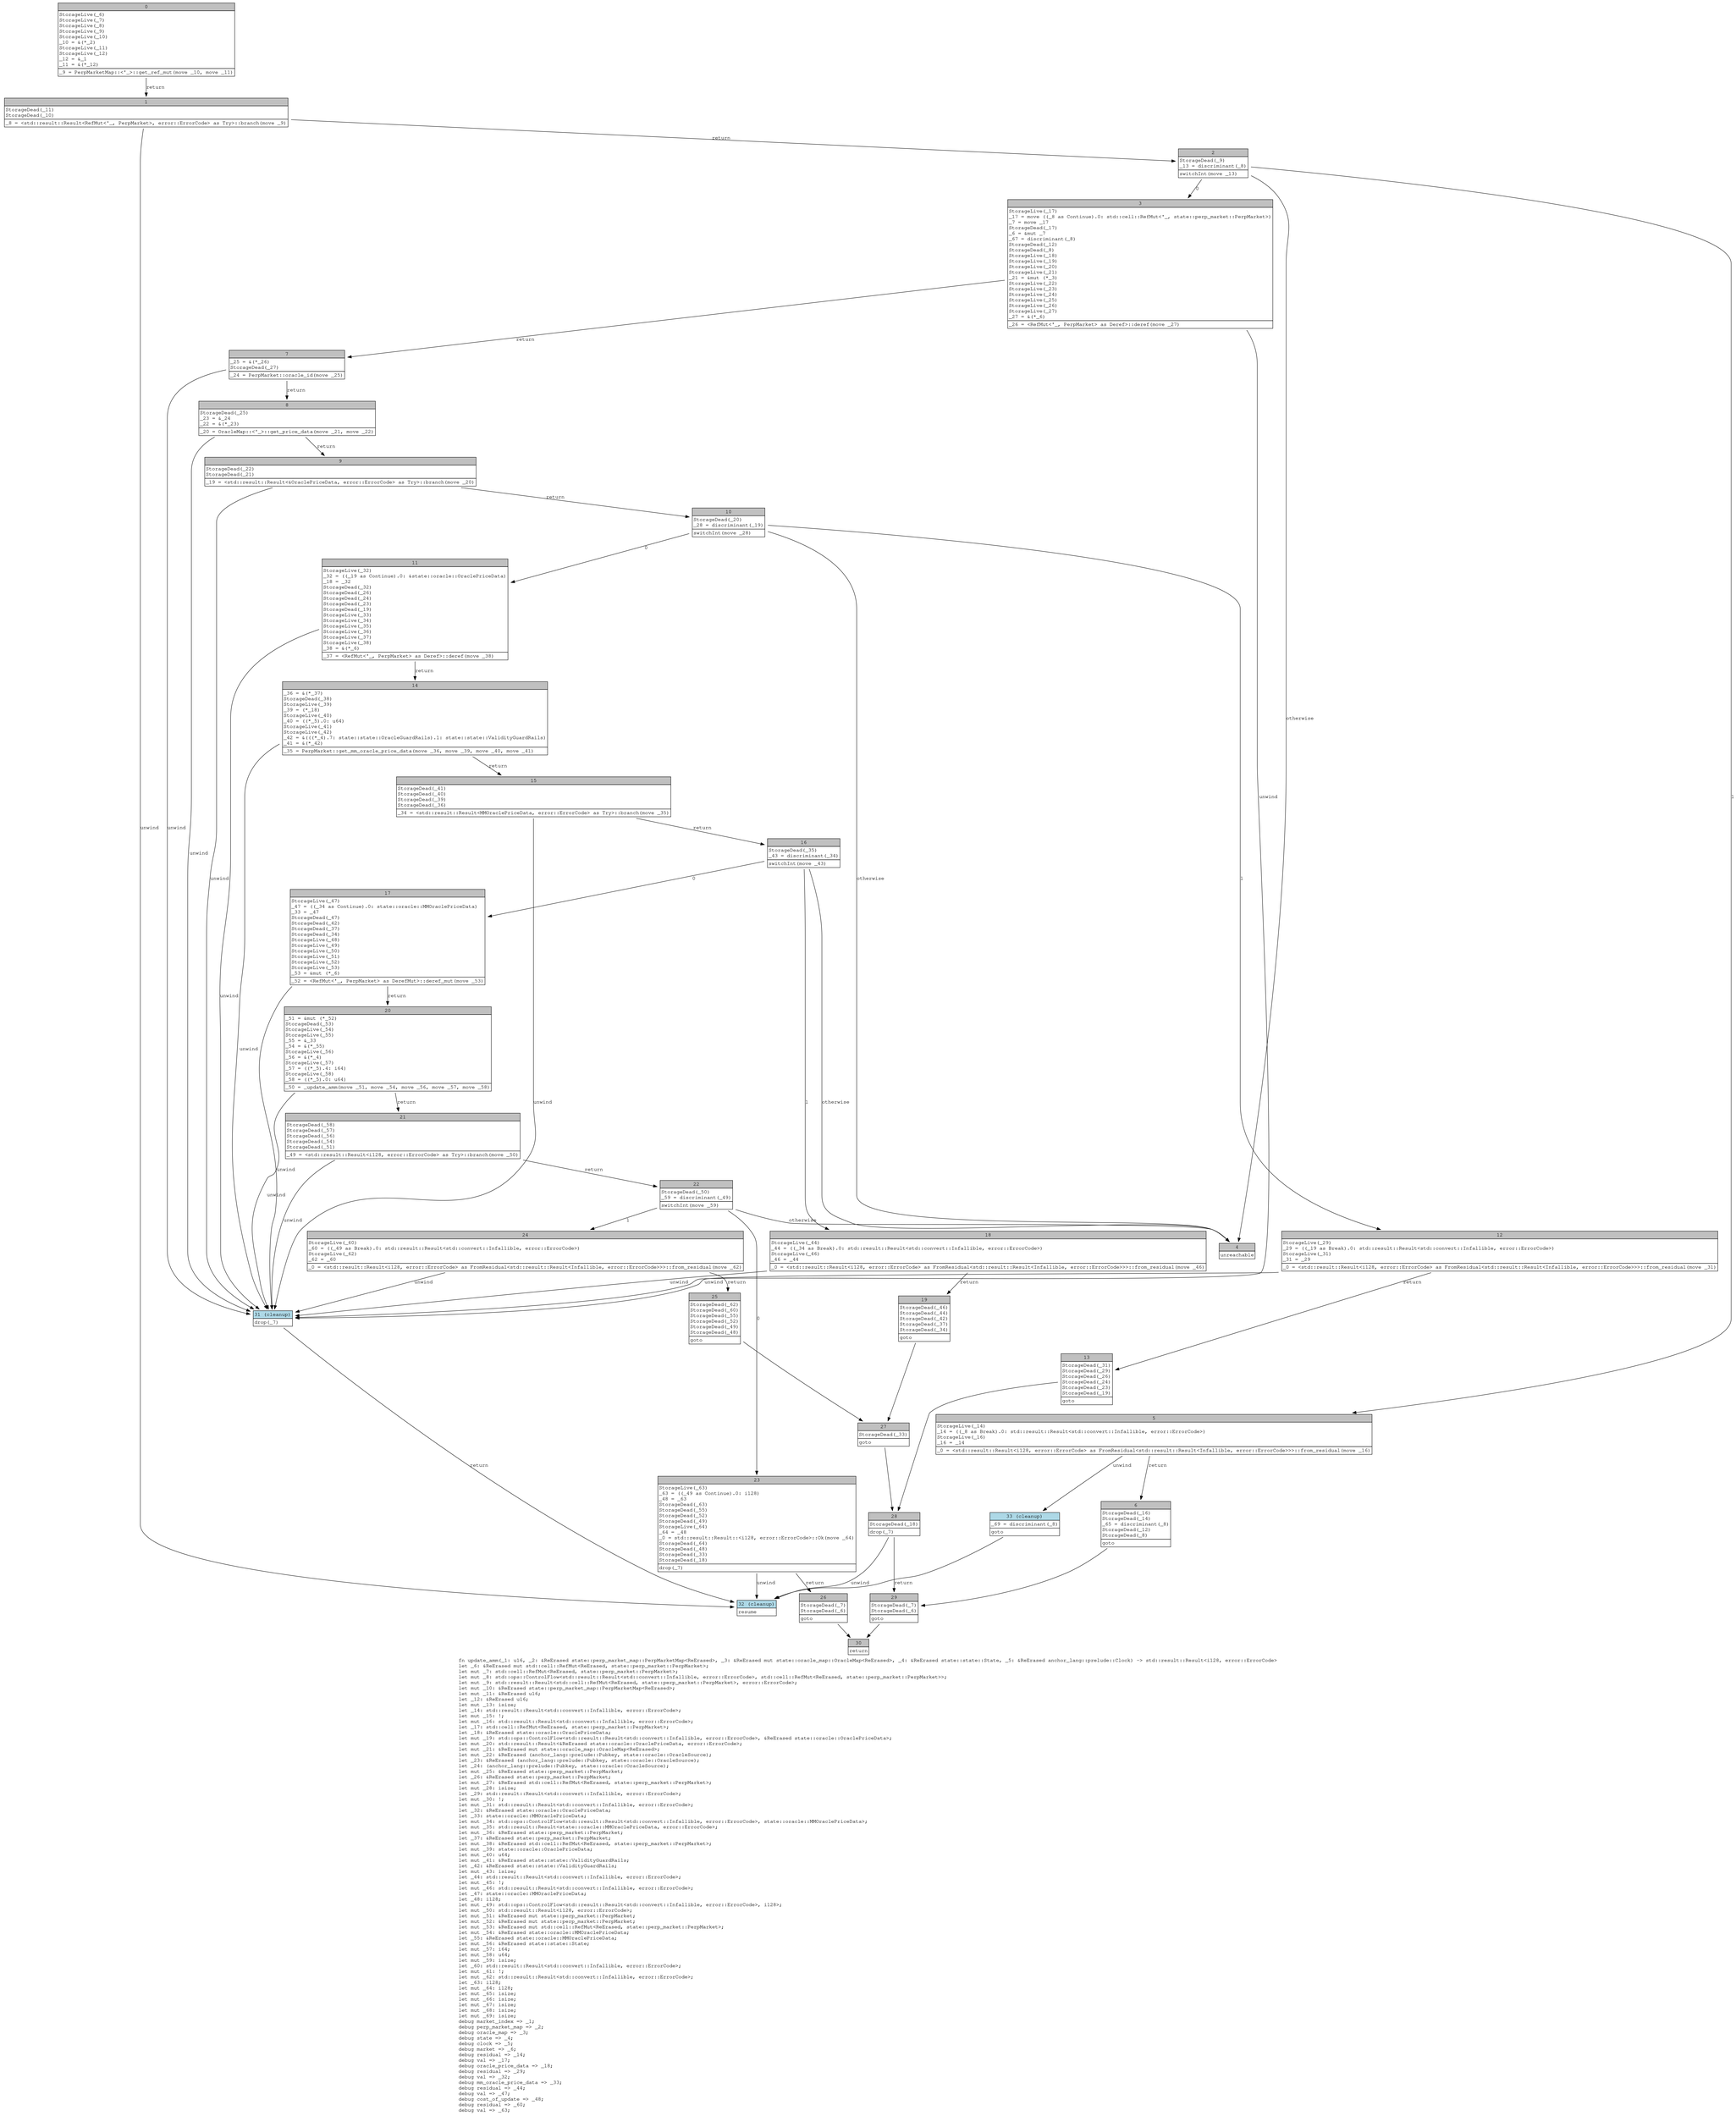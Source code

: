 digraph Mir_0_744 {
    graph [fontname="Courier, monospace"];
    node [fontname="Courier, monospace"];
    edge [fontname="Courier, monospace"];
    label=<fn update_amm(_1: u16, _2: &amp;ReErased state::perp_market_map::PerpMarketMap&lt;ReErased&gt;, _3: &amp;ReErased mut state::oracle_map::OracleMap&lt;ReErased&gt;, _4: &amp;ReErased state::state::State, _5: &amp;ReErased anchor_lang::prelude::Clock) -&gt; std::result::Result&lt;i128, error::ErrorCode&gt;<br align="left"/>let _6: &amp;ReErased mut std::cell::RefMut&lt;ReErased, state::perp_market::PerpMarket&gt;;<br align="left"/>let mut _7: std::cell::RefMut&lt;ReErased, state::perp_market::PerpMarket&gt;;<br align="left"/>let mut _8: std::ops::ControlFlow&lt;std::result::Result&lt;std::convert::Infallible, error::ErrorCode&gt;, std::cell::RefMut&lt;ReErased, state::perp_market::PerpMarket&gt;&gt;;<br align="left"/>let mut _9: std::result::Result&lt;std::cell::RefMut&lt;ReErased, state::perp_market::PerpMarket&gt;, error::ErrorCode&gt;;<br align="left"/>let mut _10: &amp;ReErased state::perp_market_map::PerpMarketMap&lt;ReErased&gt;;<br align="left"/>let mut _11: &amp;ReErased u16;<br align="left"/>let _12: &amp;ReErased u16;<br align="left"/>let mut _13: isize;<br align="left"/>let _14: std::result::Result&lt;std::convert::Infallible, error::ErrorCode&gt;;<br align="left"/>let mut _15: !;<br align="left"/>let mut _16: std::result::Result&lt;std::convert::Infallible, error::ErrorCode&gt;;<br align="left"/>let _17: std::cell::RefMut&lt;ReErased, state::perp_market::PerpMarket&gt;;<br align="left"/>let _18: &amp;ReErased state::oracle::OraclePriceData;<br align="left"/>let mut _19: std::ops::ControlFlow&lt;std::result::Result&lt;std::convert::Infallible, error::ErrorCode&gt;, &amp;ReErased state::oracle::OraclePriceData&gt;;<br align="left"/>let mut _20: std::result::Result&lt;&amp;ReErased state::oracle::OraclePriceData, error::ErrorCode&gt;;<br align="left"/>let mut _21: &amp;ReErased mut state::oracle_map::OracleMap&lt;ReErased&gt;;<br align="left"/>let mut _22: &amp;ReErased (anchor_lang::prelude::Pubkey, state::oracle::OracleSource);<br align="left"/>let _23: &amp;ReErased (anchor_lang::prelude::Pubkey, state::oracle::OracleSource);<br align="left"/>let _24: (anchor_lang::prelude::Pubkey, state::oracle::OracleSource);<br align="left"/>let mut _25: &amp;ReErased state::perp_market::PerpMarket;<br align="left"/>let _26: &amp;ReErased state::perp_market::PerpMarket;<br align="left"/>let mut _27: &amp;ReErased std::cell::RefMut&lt;ReErased, state::perp_market::PerpMarket&gt;;<br align="left"/>let mut _28: isize;<br align="left"/>let _29: std::result::Result&lt;std::convert::Infallible, error::ErrorCode&gt;;<br align="left"/>let mut _30: !;<br align="left"/>let mut _31: std::result::Result&lt;std::convert::Infallible, error::ErrorCode&gt;;<br align="left"/>let _32: &amp;ReErased state::oracle::OraclePriceData;<br align="left"/>let _33: state::oracle::MMOraclePriceData;<br align="left"/>let mut _34: std::ops::ControlFlow&lt;std::result::Result&lt;std::convert::Infallible, error::ErrorCode&gt;, state::oracle::MMOraclePriceData&gt;;<br align="left"/>let mut _35: std::result::Result&lt;state::oracle::MMOraclePriceData, error::ErrorCode&gt;;<br align="left"/>let mut _36: &amp;ReErased state::perp_market::PerpMarket;<br align="left"/>let _37: &amp;ReErased state::perp_market::PerpMarket;<br align="left"/>let mut _38: &amp;ReErased std::cell::RefMut&lt;ReErased, state::perp_market::PerpMarket&gt;;<br align="left"/>let mut _39: state::oracle::OraclePriceData;<br align="left"/>let mut _40: u64;<br align="left"/>let mut _41: &amp;ReErased state::state::ValidityGuardRails;<br align="left"/>let _42: &amp;ReErased state::state::ValidityGuardRails;<br align="left"/>let mut _43: isize;<br align="left"/>let _44: std::result::Result&lt;std::convert::Infallible, error::ErrorCode&gt;;<br align="left"/>let mut _45: !;<br align="left"/>let mut _46: std::result::Result&lt;std::convert::Infallible, error::ErrorCode&gt;;<br align="left"/>let _47: state::oracle::MMOraclePriceData;<br align="left"/>let _48: i128;<br align="left"/>let mut _49: std::ops::ControlFlow&lt;std::result::Result&lt;std::convert::Infallible, error::ErrorCode&gt;, i128&gt;;<br align="left"/>let mut _50: std::result::Result&lt;i128, error::ErrorCode&gt;;<br align="left"/>let mut _51: &amp;ReErased mut state::perp_market::PerpMarket;<br align="left"/>let mut _52: &amp;ReErased mut state::perp_market::PerpMarket;<br align="left"/>let mut _53: &amp;ReErased mut std::cell::RefMut&lt;ReErased, state::perp_market::PerpMarket&gt;;<br align="left"/>let mut _54: &amp;ReErased state::oracle::MMOraclePriceData;<br align="left"/>let _55: &amp;ReErased state::oracle::MMOraclePriceData;<br align="left"/>let mut _56: &amp;ReErased state::state::State;<br align="left"/>let mut _57: i64;<br align="left"/>let mut _58: u64;<br align="left"/>let mut _59: isize;<br align="left"/>let _60: std::result::Result&lt;std::convert::Infallible, error::ErrorCode&gt;;<br align="left"/>let mut _61: !;<br align="left"/>let mut _62: std::result::Result&lt;std::convert::Infallible, error::ErrorCode&gt;;<br align="left"/>let _63: i128;<br align="left"/>let mut _64: i128;<br align="left"/>let mut _65: isize;<br align="left"/>let mut _66: isize;<br align="left"/>let mut _67: isize;<br align="left"/>let mut _68: isize;<br align="left"/>let mut _69: isize;<br align="left"/>debug market_index =&gt; _1;<br align="left"/>debug perp_market_map =&gt; _2;<br align="left"/>debug oracle_map =&gt; _3;<br align="left"/>debug state =&gt; _4;<br align="left"/>debug clock =&gt; _5;<br align="left"/>debug market =&gt; _6;<br align="left"/>debug residual =&gt; _14;<br align="left"/>debug val =&gt; _17;<br align="left"/>debug oracle_price_data =&gt; _18;<br align="left"/>debug residual =&gt; _29;<br align="left"/>debug val =&gt; _32;<br align="left"/>debug mm_oracle_price_data =&gt; _33;<br align="left"/>debug residual =&gt; _44;<br align="left"/>debug val =&gt; _47;<br align="left"/>debug cost_of_update =&gt; _48;<br align="left"/>debug residual =&gt; _60;<br align="left"/>debug val =&gt; _63;<br align="left"/>>;
    bb0__0_744 [shape="none", label=<<table border="0" cellborder="1" cellspacing="0"><tr><td bgcolor="gray" align="center" colspan="1">0</td></tr><tr><td align="left" balign="left">StorageLive(_6)<br/>StorageLive(_7)<br/>StorageLive(_8)<br/>StorageLive(_9)<br/>StorageLive(_10)<br/>_10 = &amp;(*_2)<br/>StorageLive(_11)<br/>StorageLive(_12)<br/>_12 = &amp;_1<br/>_11 = &amp;(*_12)<br/></td></tr><tr><td align="left">_9 = PerpMarketMap::&lt;'_&gt;::get_ref_mut(move _10, move _11)</td></tr></table>>];
    bb1__0_744 [shape="none", label=<<table border="0" cellborder="1" cellspacing="0"><tr><td bgcolor="gray" align="center" colspan="1">1</td></tr><tr><td align="left" balign="left">StorageDead(_11)<br/>StorageDead(_10)<br/></td></tr><tr><td align="left">_8 = &lt;std::result::Result&lt;RefMut&lt;'_, PerpMarket&gt;, error::ErrorCode&gt; as Try&gt;::branch(move _9)</td></tr></table>>];
    bb2__0_744 [shape="none", label=<<table border="0" cellborder="1" cellspacing="0"><tr><td bgcolor="gray" align="center" colspan="1">2</td></tr><tr><td align="left" balign="left">StorageDead(_9)<br/>_13 = discriminant(_8)<br/></td></tr><tr><td align="left">switchInt(move _13)</td></tr></table>>];
    bb3__0_744 [shape="none", label=<<table border="0" cellborder="1" cellspacing="0"><tr><td bgcolor="gray" align="center" colspan="1">3</td></tr><tr><td align="left" balign="left">StorageLive(_17)<br/>_17 = move ((_8 as Continue).0: std::cell::RefMut&lt;'_, state::perp_market::PerpMarket&gt;)<br/>_7 = move _17<br/>StorageDead(_17)<br/>_6 = &amp;mut _7<br/>_67 = discriminant(_8)<br/>StorageDead(_12)<br/>StorageDead(_8)<br/>StorageLive(_18)<br/>StorageLive(_19)<br/>StorageLive(_20)<br/>StorageLive(_21)<br/>_21 = &amp;mut (*_3)<br/>StorageLive(_22)<br/>StorageLive(_23)<br/>StorageLive(_24)<br/>StorageLive(_25)<br/>StorageLive(_26)<br/>StorageLive(_27)<br/>_27 = &amp;(*_6)<br/></td></tr><tr><td align="left">_26 = &lt;RefMut&lt;'_, PerpMarket&gt; as Deref&gt;::deref(move _27)</td></tr></table>>];
    bb4__0_744 [shape="none", label=<<table border="0" cellborder="1" cellspacing="0"><tr><td bgcolor="gray" align="center" colspan="1">4</td></tr><tr><td align="left">unreachable</td></tr></table>>];
    bb5__0_744 [shape="none", label=<<table border="0" cellborder="1" cellspacing="0"><tr><td bgcolor="gray" align="center" colspan="1">5</td></tr><tr><td align="left" balign="left">StorageLive(_14)<br/>_14 = ((_8 as Break).0: std::result::Result&lt;std::convert::Infallible, error::ErrorCode&gt;)<br/>StorageLive(_16)<br/>_16 = _14<br/></td></tr><tr><td align="left">_0 = &lt;std::result::Result&lt;i128, error::ErrorCode&gt; as FromResidual&lt;std::result::Result&lt;Infallible, error::ErrorCode&gt;&gt;&gt;::from_residual(move _16)</td></tr></table>>];
    bb6__0_744 [shape="none", label=<<table border="0" cellborder="1" cellspacing="0"><tr><td bgcolor="gray" align="center" colspan="1">6</td></tr><tr><td align="left" balign="left">StorageDead(_16)<br/>StorageDead(_14)<br/>_65 = discriminant(_8)<br/>StorageDead(_12)<br/>StorageDead(_8)<br/></td></tr><tr><td align="left">goto</td></tr></table>>];
    bb7__0_744 [shape="none", label=<<table border="0" cellborder="1" cellspacing="0"><tr><td bgcolor="gray" align="center" colspan="1">7</td></tr><tr><td align="left" balign="left">_25 = &amp;(*_26)<br/>StorageDead(_27)<br/></td></tr><tr><td align="left">_24 = PerpMarket::oracle_id(move _25)</td></tr></table>>];
    bb8__0_744 [shape="none", label=<<table border="0" cellborder="1" cellspacing="0"><tr><td bgcolor="gray" align="center" colspan="1">8</td></tr><tr><td align="left" balign="left">StorageDead(_25)<br/>_23 = &amp;_24<br/>_22 = &amp;(*_23)<br/></td></tr><tr><td align="left">_20 = OracleMap::&lt;'_&gt;::get_price_data(move _21, move _22)</td></tr></table>>];
    bb9__0_744 [shape="none", label=<<table border="0" cellborder="1" cellspacing="0"><tr><td bgcolor="gray" align="center" colspan="1">9</td></tr><tr><td align="left" balign="left">StorageDead(_22)<br/>StorageDead(_21)<br/></td></tr><tr><td align="left">_19 = &lt;std::result::Result&lt;&amp;OraclePriceData, error::ErrorCode&gt; as Try&gt;::branch(move _20)</td></tr></table>>];
    bb10__0_744 [shape="none", label=<<table border="0" cellborder="1" cellspacing="0"><tr><td bgcolor="gray" align="center" colspan="1">10</td></tr><tr><td align="left" balign="left">StorageDead(_20)<br/>_28 = discriminant(_19)<br/></td></tr><tr><td align="left">switchInt(move _28)</td></tr></table>>];
    bb11__0_744 [shape="none", label=<<table border="0" cellborder="1" cellspacing="0"><tr><td bgcolor="gray" align="center" colspan="1">11</td></tr><tr><td align="left" balign="left">StorageLive(_32)<br/>_32 = ((_19 as Continue).0: &amp;state::oracle::OraclePriceData)<br/>_18 = _32<br/>StorageDead(_32)<br/>StorageDead(_26)<br/>StorageDead(_24)<br/>StorageDead(_23)<br/>StorageDead(_19)<br/>StorageLive(_33)<br/>StorageLive(_34)<br/>StorageLive(_35)<br/>StorageLive(_36)<br/>StorageLive(_37)<br/>StorageLive(_38)<br/>_38 = &amp;(*_6)<br/></td></tr><tr><td align="left">_37 = &lt;RefMut&lt;'_, PerpMarket&gt; as Deref&gt;::deref(move _38)</td></tr></table>>];
    bb12__0_744 [shape="none", label=<<table border="0" cellborder="1" cellspacing="0"><tr><td bgcolor="gray" align="center" colspan="1">12</td></tr><tr><td align="left" balign="left">StorageLive(_29)<br/>_29 = ((_19 as Break).0: std::result::Result&lt;std::convert::Infallible, error::ErrorCode&gt;)<br/>StorageLive(_31)<br/>_31 = _29<br/></td></tr><tr><td align="left">_0 = &lt;std::result::Result&lt;i128, error::ErrorCode&gt; as FromResidual&lt;std::result::Result&lt;Infallible, error::ErrorCode&gt;&gt;&gt;::from_residual(move _31)</td></tr></table>>];
    bb13__0_744 [shape="none", label=<<table border="0" cellborder="1" cellspacing="0"><tr><td bgcolor="gray" align="center" colspan="1">13</td></tr><tr><td align="left" balign="left">StorageDead(_31)<br/>StorageDead(_29)<br/>StorageDead(_26)<br/>StorageDead(_24)<br/>StorageDead(_23)<br/>StorageDead(_19)<br/></td></tr><tr><td align="left">goto</td></tr></table>>];
    bb14__0_744 [shape="none", label=<<table border="0" cellborder="1" cellspacing="0"><tr><td bgcolor="gray" align="center" colspan="1">14</td></tr><tr><td align="left" balign="left">_36 = &amp;(*_37)<br/>StorageDead(_38)<br/>StorageLive(_39)<br/>_39 = (*_18)<br/>StorageLive(_40)<br/>_40 = ((*_5).0: u64)<br/>StorageLive(_41)<br/>StorageLive(_42)<br/>_42 = &amp;(((*_4).7: state::state::OracleGuardRails).1: state::state::ValidityGuardRails)<br/>_41 = &amp;(*_42)<br/></td></tr><tr><td align="left">_35 = PerpMarket::get_mm_oracle_price_data(move _36, move _39, move _40, move _41)</td></tr></table>>];
    bb15__0_744 [shape="none", label=<<table border="0" cellborder="1" cellspacing="0"><tr><td bgcolor="gray" align="center" colspan="1">15</td></tr><tr><td align="left" balign="left">StorageDead(_41)<br/>StorageDead(_40)<br/>StorageDead(_39)<br/>StorageDead(_36)<br/></td></tr><tr><td align="left">_34 = &lt;std::result::Result&lt;MMOraclePriceData, error::ErrorCode&gt; as Try&gt;::branch(move _35)</td></tr></table>>];
    bb16__0_744 [shape="none", label=<<table border="0" cellborder="1" cellspacing="0"><tr><td bgcolor="gray" align="center" colspan="1">16</td></tr><tr><td align="left" balign="left">StorageDead(_35)<br/>_43 = discriminant(_34)<br/></td></tr><tr><td align="left">switchInt(move _43)</td></tr></table>>];
    bb17__0_744 [shape="none", label=<<table border="0" cellborder="1" cellspacing="0"><tr><td bgcolor="gray" align="center" colspan="1">17</td></tr><tr><td align="left" balign="left">StorageLive(_47)<br/>_47 = ((_34 as Continue).0: state::oracle::MMOraclePriceData)<br/>_33 = _47<br/>StorageDead(_47)<br/>StorageDead(_42)<br/>StorageDead(_37)<br/>StorageDead(_34)<br/>StorageLive(_48)<br/>StorageLive(_49)<br/>StorageLive(_50)<br/>StorageLive(_51)<br/>StorageLive(_52)<br/>StorageLive(_53)<br/>_53 = &amp;mut (*_6)<br/></td></tr><tr><td align="left">_52 = &lt;RefMut&lt;'_, PerpMarket&gt; as DerefMut&gt;::deref_mut(move _53)</td></tr></table>>];
    bb18__0_744 [shape="none", label=<<table border="0" cellborder="1" cellspacing="0"><tr><td bgcolor="gray" align="center" colspan="1">18</td></tr><tr><td align="left" balign="left">StorageLive(_44)<br/>_44 = ((_34 as Break).0: std::result::Result&lt;std::convert::Infallible, error::ErrorCode&gt;)<br/>StorageLive(_46)<br/>_46 = _44<br/></td></tr><tr><td align="left">_0 = &lt;std::result::Result&lt;i128, error::ErrorCode&gt; as FromResidual&lt;std::result::Result&lt;Infallible, error::ErrorCode&gt;&gt;&gt;::from_residual(move _46)</td></tr></table>>];
    bb19__0_744 [shape="none", label=<<table border="0" cellborder="1" cellspacing="0"><tr><td bgcolor="gray" align="center" colspan="1">19</td></tr><tr><td align="left" balign="left">StorageDead(_46)<br/>StorageDead(_44)<br/>StorageDead(_42)<br/>StorageDead(_37)<br/>StorageDead(_34)<br/></td></tr><tr><td align="left">goto</td></tr></table>>];
    bb20__0_744 [shape="none", label=<<table border="0" cellborder="1" cellspacing="0"><tr><td bgcolor="gray" align="center" colspan="1">20</td></tr><tr><td align="left" balign="left">_51 = &amp;mut (*_52)<br/>StorageDead(_53)<br/>StorageLive(_54)<br/>StorageLive(_55)<br/>_55 = &amp;_33<br/>_54 = &amp;(*_55)<br/>StorageLive(_56)<br/>_56 = &amp;(*_4)<br/>StorageLive(_57)<br/>_57 = ((*_5).4: i64)<br/>StorageLive(_58)<br/>_58 = ((*_5).0: u64)<br/></td></tr><tr><td align="left">_50 = _update_amm(move _51, move _54, move _56, move _57, move _58)</td></tr></table>>];
    bb21__0_744 [shape="none", label=<<table border="0" cellborder="1" cellspacing="0"><tr><td bgcolor="gray" align="center" colspan="1">21</td></tr><tr><td align="left" balign="left">StorageDead(_58)<br/>StorageDead(_57)<br/>StorageDead(_56)<br/>StorageDead(_54)<br/>StorageDead(_51)<br/></td></tr><tr><td align="left">_49 = &lt;std::result::Result&lt;i128, error::ErrorCode&gt; as Try&gt;::branch(move _50)</td></tr></table>>];
    bb22__0_744 [shape="none", label=<<table border="0" cellborder="1" cellspacing="0"><tr><td bgcolor="gray" align="center" colspan="1">22</td></tr><tr><td align="left" balign="left">StorageDead(_50)<br/>_59 = discriminant(_49)<br/></td></tr><tr><td align="left">switchInt(move _59)</td></tr></table>>];
    bb23__0_744 [shape="none", label=<<table border="0" cellborder="1" cellspacing="0"><tr><td bgcolor="gray" align="center" colspan="1">23</td></tr><tr><td align="left" balign="left">StorageLive(_63)<br/>_63 = ((_49 as Continue).0: i128)<br/>_48 = _63<br/>StorageDead(_63)<br/>StorageDead(_55)<br/>StorageDead(_52)<br/>StorageDead(_49)<br/>StorageLive(_64)<br/>_64 = _48<br/>_0 = std::result::Result::&lt;i128, error::ErrorCode&gt;::Ok(move _64)<br/>StorageDead(_64)<br/>StorageDead(_48)<br/>StorageDead(_33)<br/>StorageDead(_18)<br/></td></tr><tr><td align="left">drop(_7)</td></tr></table>>];
    bb24__0_744 [shape="none", label=<<table border="0" cellborder="1" cellspacing="0"><tr><td bgcolor="gray" align="center" colspan="1">24</td></tr><tr><td align="left" balign="left">StorageLive(_60)<br/>_60 = ((_49 as Break).0: std::result::Result&lt;std::convert::Infallible, error::ErrorCode&gt;)<br/>StorageLive(_62)<br/>_62 = _60<br/></td></tr><tr><td align="left">_0 = &lt;std::result::Result&lt;i128, error::ErrorCode&gt; as FromResidual&lt;std::result::Result&lt;Infallible, error::ErrorCode&gt;&gt;&gt;::from_residual(move _62)</td></tr></table>>];
    bb25__0_744 [shape="none", label=<<table border="0" cellborder="1" cellspacing="0"><tr><td bgcolor="gray" align="center" colspan="1">25</td></tr><tr><td align="left" balign="left">StorageDead(_62)<br/>StorageDead(_60)<br/>StorageDead(_55)<br/>StorageDead(_52)<br/>StorageDead(_49)<br/>StorageDead(_48)<br/></td></tr><tr><td align="left">goto</td></tr></table>>];
    bb26__0_744 [shape="none", label=<<table border="0" cellborder="1" cellspacing="0"><tr><td bgcolor="gray" align="center" colspan="1">26</td></tr><tr><td align="left" balign="left">StorageDead(_7)<br/>StorageDead(_6)<br/></td></tr><tr><td align="left">goto</td></tr></table>>];
    bb27__0_744 [shape="none", label=<<table border="0" cellborder="1" cellspacing="0"><tr><td bgcolor="gray" align="center" colspan="1">27</td></tr><tr><td align="left" balign="left">StorageDead(_33)<br/></td></tr><tr><td align="left">goto</td></tr></table>>];
    bb28__0_744 [shape="none", label=<<table border="0" cellborder="1" cellspacing="0"><tr><td bgcolor="gray" align="center" colspan="1">28</td></tr><tr><td align="left" balign="left">StorageDead(_18)<br/></td></tr><tr><td align="left">drop(_7)</td></tr></table>>];
    bb29__0_744 [shape="none", label=<<table border="0" cellborder="1" cellspacing="0"><tr><td bgcolor="gray" align="center" colspan="1">29</td></tr><tr><td align="left" balign="left">StorageDead(_7)<br/>StorageDead(_6)<br/></td></tr><tr><td align="left">goto</td></tr></table>>];
    bb30__0_744 [shape="none", label=<<table border="0" cellborder="1" cellspacing="0"><tr><td bgcolor="gray" align="center" colspan="1">30</td></tr><tr><td align="left">return</td></tr></table>>];
    bb31__0_744 [shape="none", label=<<table border="0" cellborder="1" cellspacing="0"><tr><td bgcolor="lightblue" align="center" colspan="1">31 (cleanup)</td></tr><tr><td align="left">drop(_7)</td></tr></table>>];
    bb32__0_744 [shape="none", label=<<table border="0" cellborder="1" cellspacing="0"><tr><td bgcolor="lightblue" align="center" colspan="1">32 (cleanup)</td></tr><tr><td align="left">resume</td></tr></table>>];
    bb33__0_744 [shape="none", label=<<table border="0" cellborder="1" cellspacing="0"><tr><td bgcolor="lightblue" align="center" colspan="1">33 (cleanup)</td></tr><tr><td align="left" balign="left">_69 = discriminant(_8)<br/></td></tr><tr><td align="left">goto</td></tr></table>>];
    bb0__0_744 -> bb1__0_744 [label="return"];
    bb1__0_744 -> bb2__0_744 [label="return"];
    bb1__0_744 -> bb32__0_744 [label="unwind"];
    bb2__0_744 -> bb3__0_744 [label="0"];
    bb2__0_744 -> bb5__0_744 [label="1"];
    bb2__0_744 -> bb4__0_744 [label="otherwise"];
    bb3__0_744 -> bb7__0_744 [label="return"];
    bb3__0_744 -> bb31__0_744 [label="unwind"];
    bb5__0_744 -> bb6__0_744 [label="return"];
    bb5__0_744 -> bb33__0_744 [label="unwind"];
    bb6__0_744 -> bb29__0_744 [label=""];
    bb7__0_744 -> bb8__0_744 [label="return"];
    bb7__0_744 -> bb31__0_744 [label="unwind"];
    bb8__0_744 -> bb9__0_744 [label="return"];
    bb8__0_744 -> bb31__0_744 [label="unwind"];
    bb9__0_744 -> bb10__0_744 [label="return"];
    bb9__0_744 -> bb31__0_744 [label="unwind"];
    bb10__0_744 -> bb11__0_744 [label="0"];
    bb10__0_744 -> bb12__0_744 [label="1"];
    bb10__0_744 -> bb4__0_744 [label="otherwise"];
    bb11__0_744 -> bb14__0_744 [label="return"];
    bb11__0_744 -> bb31__0_744 [label="unwind"];
    bb12__0_744 -> bb13__0_744 [label="return"];
    bb12__0_744 -> bb31__0_744 [label="unwind"];
    bb13__0_744 -> bb28__0_744 [label=""];
    bb14__0_744 -> bb15__0_744 [label="return"];
    bb14__0_744 -> bb31__0_744 [label="unwind"];
    bb15__0_744 -> bb16__0_744 [label="return"];
    bb15__0_744 -> bb31__0_744 [label="unwind"];
    bb16__0_744 -> bb17__0_744 [label="0"];
    bb16__0_744 -> bb18__0_744 [label="1"];
    bb16__0_744 -> bb4__0_744 [label="otherwise"];
    bb17__0_744 -> bb20__0_744 [label="return"];
    bb17__0_744 -> bb31__0_744 [label="unwind"];
    bb18__0_744 -> bb19__0_744 [label="return"];
    bb18__0_744 -> bb31__0_744 [label="unwind"];
    bb19__0_744 -> bb27__0_744 [label=""];
    bb20__0_744 -> bb21__0_744 [label="return"];
    bb20__0_744 -> bb31__0_744 [label="unwind"];
    bb21__0_744 -> bb22__0_744 [label="return"];
    bb21__0_744 -> bb31__0_744 [label="unwind"];
    bb22__0_744 -> bb23__0_744 [label="0"];
    bb22__0_744 -> bb24__0_744 [label="1"];
    bb22__0_744 -> bb4__0_744 [label="otherwise"];
    bb23__0_744 -> bb26__0_744 [label="return"];
    bb23__0_744 -> bb32__0_744 [label="unwind"];
    bb24__0_744 -> bb25__0_744 [label="return"];
    bb24__0_744 -> bb31__0_744 [label="unwind"];
    bb25__0_744 -> bb27__0_744 [label=""];
    bb26__0_744 -> bb30__0_744 [label=""];
    bb27__0_744 -> bb28__0_744 [label=""];
    bb28__0_744 -> bb29__0_744 [label="return"];
    bb28__0_744 -> bb32__0_744 [label="unwind"];
    bb29__0_744 -> bb30__0_744 [label=""];
    bb31__0_744 -> bb32__0_744 [label="return"];
    bb33__0_744 -> bb32__0_744 [label=""];
}

